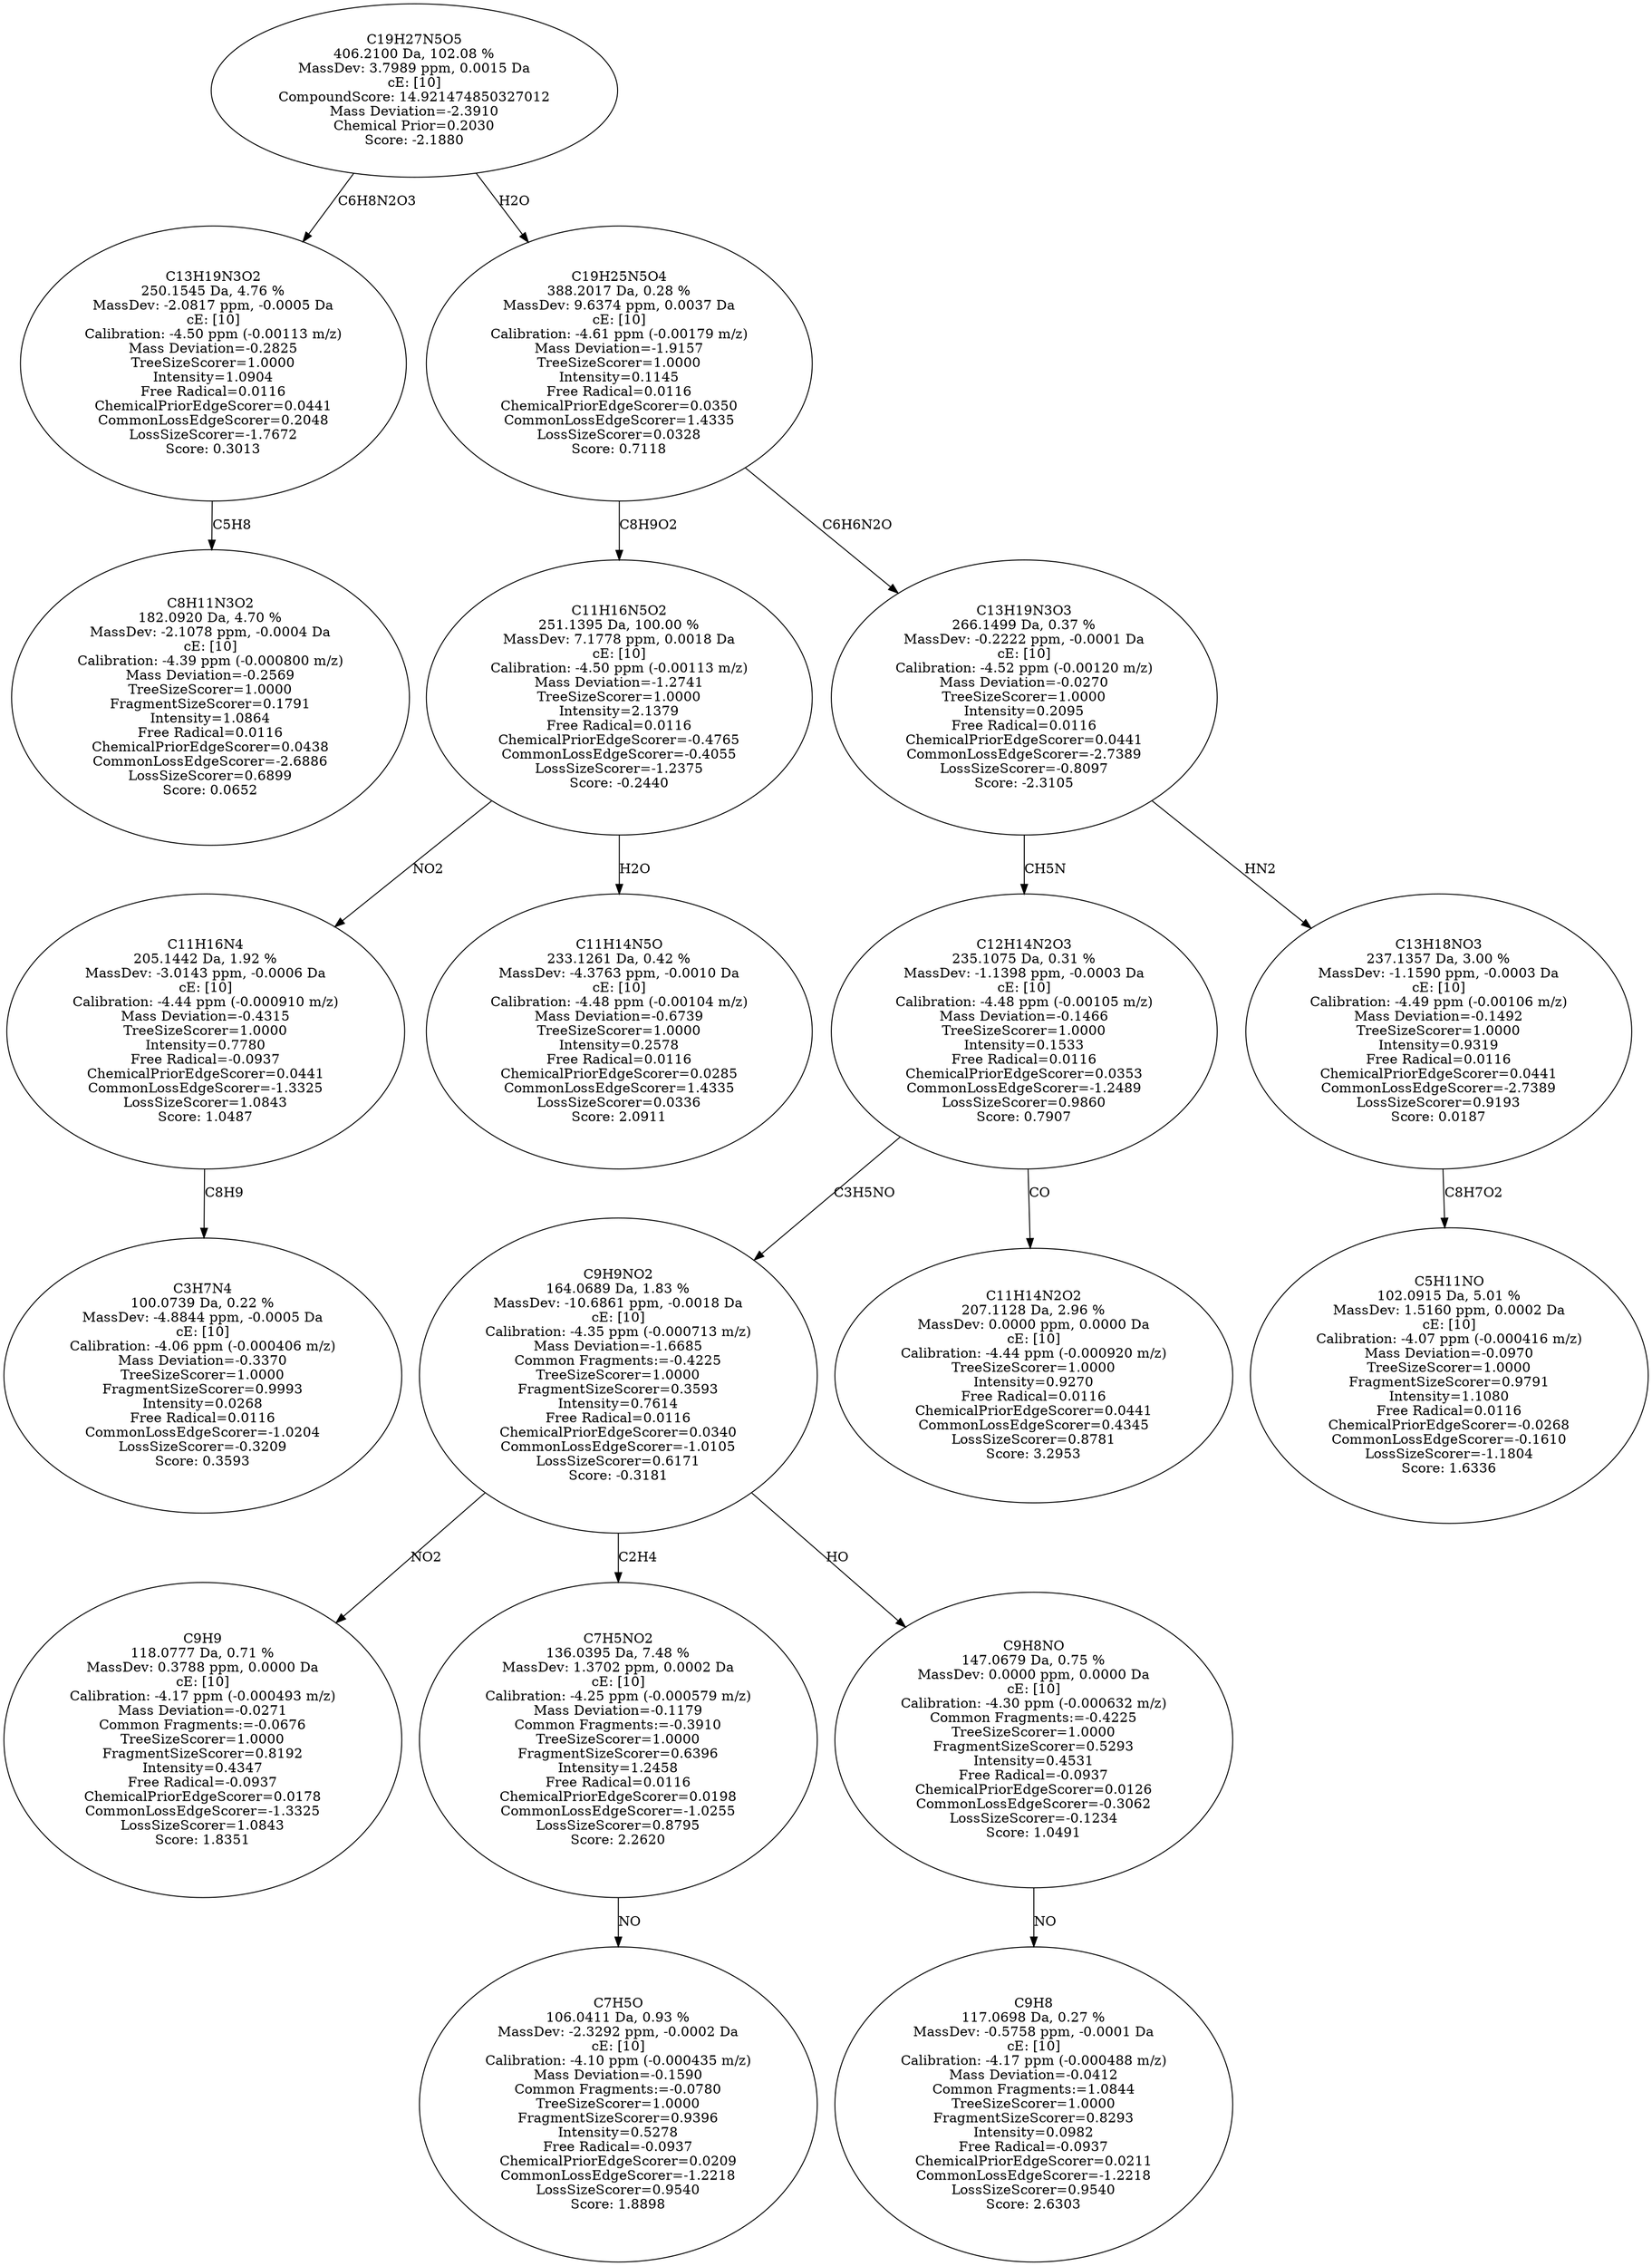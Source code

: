 strict digraph {
v1 [label="C8H11N3O2\n182.0920 Da, 4.70 %\nMassDev: -2.1078 ppm, -0.0004 Da\ncE: [10]\nCalibration: -4.39 ppm (-0.000800 m/z)\nMass Deviation=-0.2569\nTreeSizeScorer=1.0000\nFragmentSizeScorer=0.1791\nIntensity=1.0864\nFree Radical=0.0116\nChemicalPriorEdgeScorer=0.0438\nCommonLossEdgeScorer=-2.6886\nLossSizeScorer=0.6899\nScore: 0.0652"];
v2 [label="C13H19N3O2\n250.1545 Da, 4.76 %\nMassDev: -2.0817 ppm, -0.0005 Da\ncE: [10]\nCalibration: -4.50 ppm (-0.00113 m/z)\nMass Deviation=-0.2825\nTreeSizeScorer=1.0000\nIntensity=1.0904\nFree Radical=0.0116\nChemicalPriorEdgeScorer=0.0441\nCommonLossEdgeScorer=0.2048\nLossSizeScorer=-1.7672\nScore: 0.3013"];
v3 [label="C3H7N4\n100.0739 Da, 0.22 %\nMassDev: -4.8844 ppm, -0.0005 Da\ncE: [10]\nCalibration: -4.06 ppm (-0.000406 m/z)\nMass Deviation=-0.3370\nTreeSizeScorer=1.0000\nFragmentSizeScorer=0.9993\nIntensity=0.0268\nFree Radical=0.0116\nCommonLossEdgeScorer=-1.0204\nLossSizeScorer=-0.3209\nScore: 0.3593"];
v4 [label="C11H16N4\n205.1442 Da, 1.92 %\nMassDev: -3.0143 ppm, -0.0006 Da\ncE: [10]\nCalibration: -4.44 ppm (-0.000910 m/z)\nMass Deviation=-0.4315\nTreeSizeScorer=1.0000\nIntensity=0.7780\nFree Radical=-0.0937\nChemicalPriorEdgeScorer=0.0441\nCommonLossEdgeScorer=-1.3325\nLossSizeScorer=1.0843\nScore: 1.0487"];
v5 [label="C11H14N5O\n233.1261 Da, 0.42 %\nMassDev: -4.3763 ppm, -0.0010 Da\ncE: [10]\nCalibration: -4.48 ppm (-0.00104 m/z)\nMass Deviation=-0.6739\nTreeSizeScorer=1.0000\nIntensity=0.2578\nFree Radical=0.0116\nChemicalPriorEdgeScorer=0.0285\nCommonLossEdgeScorer=1.4335\nLossSizeScorer=0.0336\nScore: 2.0911"];
v6 [label="C11H16N5O2\n251.1395 Da, 100.00 %\nMassDev: 7.1778 ppm, 0.0018 Da\ncE: [10]\nCalibration: -4.50 ppm (-0.00113 m/z)\nMass Deviation=-1.2741\nTreeSizeScorer=1.0000\nIntensity=2.1379\nFree Radical=0.0116\nChemicalPriorEdgeScorer=-0.4765\nCommonLossEdgeScorer=-0.4055\nLossSizeScorer=-1.2375\nScore: -0.2440"];
v7 [label="C9H9\n118.0777 Da, 0.71 %\nMassDev: 0.3788 ppm, 0.0000 Da\ncE: [10]\nCalibration: -4.17 ppm (-0.000493 m/z)\nMass Deviation=-0.0271\nCommon Fragments:=-0.0676\nTreeSizeScorer=1.0000\nFragmentSizeScorer=0.8192\nIntensity=0.4347\nFree Radical=-0.0937\nChemicalPriorEdgeScorer=0.0178\nCommonLossEdgeScorer=-1.3325\nLossSizeScorer=1.0843\nScore: 1.8351"];
v8 [label="C7H5O\n106.0411 Da, 0.93 %\nMassDev: -2.3292 ppm, -0.0002 Da\ncE: [10]\nCalibration: -4.10 ppm (-0.000435 m/z)\nMass Deviation=-0.1590\nCommon Fragments:=-0.0780\nTreeSizeScorer=1.0000\nFragmentSizeScorer=0.9396\nIntensity=0.5278\nFree Radical=-0.0937\nChemicalPriorEdgeScorer=0.0209\nCommonLossEdgeScorer=-1.2218\nLossSizeScorer=0.9540\nScore: 1.8898"];
v9 [label="C7H5NO2\n136.0395 Da, 7.48 %\nMassDev: 1.3702 ppm, 0.0002 Da\ncE: [10]\nCalibration: -4.25 ppm (-0.000579 m/z)\nMass Deviation=-0.1179\nCommon Fragments:=-0.3910\nTreeSizeScorer=1.0000\nFragmentSizeScorer=0.6396\nIntensity=1.2458\nFree Radical=0.0116\nChemicalPriorEdgeScorer=0.0198\nCommonLossEdgeScorer=-1.0255\nLossSizeScorer=0.8795\nScore: 2.2620"];
v10 [label="C9H8\n117.0698 Da, 0.27 %\nMassDev: -0.5758 ppm, -0.0001 Da\ncE: [10]\nCalibration: -4.17 ppm (-0.000488 m/z)\nMass Deviation=-0.0412\nCommon Fragments:=1.0844\nTreeSizeScorer=1.0000\nFragmentSizeScorer=0.8293\nIntensity=0.0982\nFree Radical=-0.0937\nChemicalPriorEdgeScorer=0.0211\nCommonLossEdgeScorer=-1.2218\nLossSizeScorer=0.9540\nScore: 2.6303"];
v11 [label="C9H8NO\n147.0679 Da, 0.75 %\nMassDev: 0.0000 ppm, 0.0000 Da\ncE: [10]\nCalibration: -4.30 ppm (-0.000632 m/z)\nCommon Fragments:=-0.4225\nTreeSizeScorer=1.0000\nFragmentSizeScorer=0.5293\nIntensity=0.4531\nFree Radical=-0.0937\nChemicalPriorEdgeScorer=0.0126\nCommonLossEdgeScorer=-0.3062\nLossSizeScorer=-0.1234\nScore: 1.0491"];
v12 [label="C9H9NO2\n164.0689 Da, 1.83 %\nMassDev: -10.6861 ppm, -0.0018 Da\ncE: [10]\nCalibration: -4.35 ppm (-0.000713 m/z)\nMass Deviation=-1.6685\nCommon Fragments:=-0.4225\nTreeSizeScorer=1.0000\nFragmentSizeScorer=0.3593\nIntensity=0.7614\nFree Radical=0.0116\nChemicalPriorEdgeScorer=0.0340\nCommonLossEdgeScorer=-1.0105\nLossSizeScorer=0.6171\nScore: -0.3181"];
v13 [label="C11H14N2O2\n207.1128 Da, 2.96 %\nMassDev: 0.0000 ppm, 0.0000 Da\ncE: [10]\nCalibration: -4.44 ppm (-0.000920 m/z)\nTreeSizeScorer=1.0000\nIntensity=0.9270\nFree Radical=0.0116\nChemicalPriorEdgeScorer=0.0441\nCommonLossEdgeScorer=0.4345\nLossSizeScorer=0.8781\nScore: 3.2953"];
v14 [label="C12H14N2O3\n235.1075 Da, 0.31 %\nMassDev: -1.1398 ppm, -0.0003 Da\ncE: [10]\nCalibration: -4.48 ppm (-0.00105 m/z)\nMass Deviation=-0.1466\nTreeSizeScorer=1.0000\nIntensity=0.1533\nFree Radical=0.0116\nChemicalPriorEdgeScorer=0.0353\nCommonLossEdgeScorer=-1.2489\nLossSizeScorer=0.9860\nScore: 0.7907"];
v15 [label="C5H11NO\n102.0915 Da, 5.01 %\nMassDev: 1.5160 ppm, 0.0002 Da\ncE: [10]\nCalibration: -4.07 ppm (-0.000416 m/z)\nMass Deviation=-0.0970\nTreeSizeScorer=1.0000\nFragmentSizeScorer=0.9791\nIntensity=1.1080\nFree Radical=0.0116\nChemicalPriorEdgeScorer=-0.0268\nCommonLossEdgeScorer=-0.1610\nLossSizeScorer=-1.1804\nScore: 1.6336"];
v16 [label="C13H18NO3\n237.1357 Da, 3.00 %\nMassDev: -1.1590 ppm, -0.0003 Da\ncE: [10]\nCalibration: -4.49 ppm (-0.00106 m/z)\nMass Deviation=-0.1492\nTreeSizeScorer=1.0000\nIntensity=0.9319\nFree Radical=0.0116\nChemicalPriorEdgeScorer=0.0441\nCommonLossEdgeScorer=-2.7389\nLossSizeScorer=0.9193\nScore: 0.0187"];
v17 [label="C13H19N3O3\n266.1499 Da, 0.37 %\nMassDev: -0.2222 ppm, -0.0001 Da\ncE: [10]\nCalibration: -4.52 ppm (-0.00120 m/z)\nMass Deviation=-0.0270\nTreeSizeScorer=1.0000\nIntensity=0.2095\nFree Radical=0.0116\nChemicalPriorEdgeScorer=0.0441\nCommonLossEdgeScorer=-2.7389\nLossSizeScorer=-0.8097\nScore: -2.3105"];
v18 [label="C19H25N5O4\n388.2017 Da, 0.28 %\nMassDev: 9.6374 ppm, 0.0037 Da\ncE: [10]\nCalibration: -4.61 ppm (-0.00179 m/z)\nMass Deviation=-1.9157\nTreeSizeScorer=1.0000\nIntensity=0.1145\nFree Radical=0.0116\nChemicalPriorEdgeScorer=0.0350\nCommonLossEdgeScorer=1.4335\nLossSizeScorer=0.0328\nScore: 0.7118"];
v19 [label="C19H27N5O5\n406.2100 Da, 102.08 %\nMassDev: 3.7989 ppm, 0.0015 Da\ncE: [10]\nCompoundScore: 14.921474850327012\nMass Deviation=-2.3910\nChemical Prior=0.2030\nScore: -2.1880"];
v2 -> v1 [label="C5H8"];
v19 -> v2 [label="C6H8N2O3"];
v4 -> v3 [label="C8H9"];
v6 -> v4 [label="NO2"];
v6 -> v5 [label="H2O"];
v18 -> v6 [label="C8H9O2"];
v12 -> v7 [label="NO2"];
v9 -> v8 [label="NO"];
v12 -> v9 [label="C2H4"];
v11 -> v10 [label="NO"];
v12 -> v11 [label="HO"];
v14 -> v12 [label="C3H5NO"];
v14 -> v13 [label="CO"];
v17 -> v14 [label="CH5N"];
v16 -> v15 [label="C8H7O2"];
v17 -> v16 [label="HN2"];
v18 -> v17 [label="C6H6N2O"];
v19 -> v18 [label="H2O"];
}